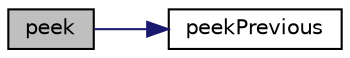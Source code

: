 digraph "peek"
{
  edge [fontname="Helvetica",fontsize="10",labelfontname="Helvetica",labelfontsize="10"];
  node [fontname="Helvetica",fontsize="10",shape=record];
  rankdir="LR";
  Node1 [label="peek",height=0.2,width=0.4,color="black", fillcolor="grey75", style="filled", fontcolor="black"];
  Node1 -> Node2 [color="midnightblue",fontsize="10",style="solid"];
  Node2 [label="peekPrevious",height=0.2,width=0.4,color="black", fillcolor="white", style="filled",URL="$pila_8c.html#a52d67d28c95733787926bc3f42bffb2a"];
}
